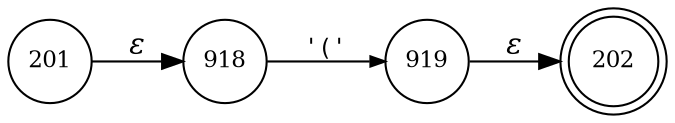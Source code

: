 digraph ATN {
rankdir=LR;
s202[fontsize=11, label="202", shape=doublecircle, fixedsize=true, width=.6];
s918[fontsize=11,label="918", shape=circle, fixedsize=true, width=.55, peripheries=1];
s919[fontsize=11,label="919", shape=circle, fixedsize=true, width=.55, peripheries=1];
s201[fontsize=11,label="201", shape=circle, fixedsize=true, width=.55, peripheries=1];
s201 -> s918 [fontname="Times-Italic", label="&epsilon;"];
s918 -> s919 [fontsize=11, fontname="Courier", arrowsize=.7, label = "'('", arrowhead = normal];
s919 -> s202 [fontname="Times-Italic", label="&epsilon;"];
}